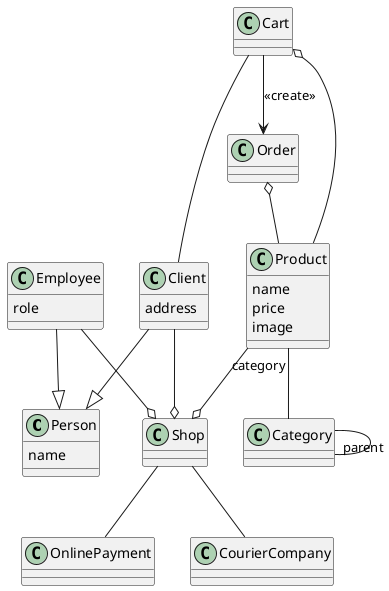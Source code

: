 @startuml

class Person{
    name
}

class Client{
    address
}

class Employee{
    role
}

class Cart{

}

class Product{
    name
    price
    image 
}

class Order{}

class Category {}

class Shop{}

class OnlinePayment{

}

class CourierCompany{

}

Client --|> Person
Employee --|> Person
Cart -- Client
Cart o-- Product
Cart --> Order : <<create>>
Order o-- Product
Product "category" -- Category
Category -- "parent" Category
Employee --o Shop
Client --o Shop
Product --o Shop
Shop -- OnlinePayment
Shop -- CourierCompany





@enduml
